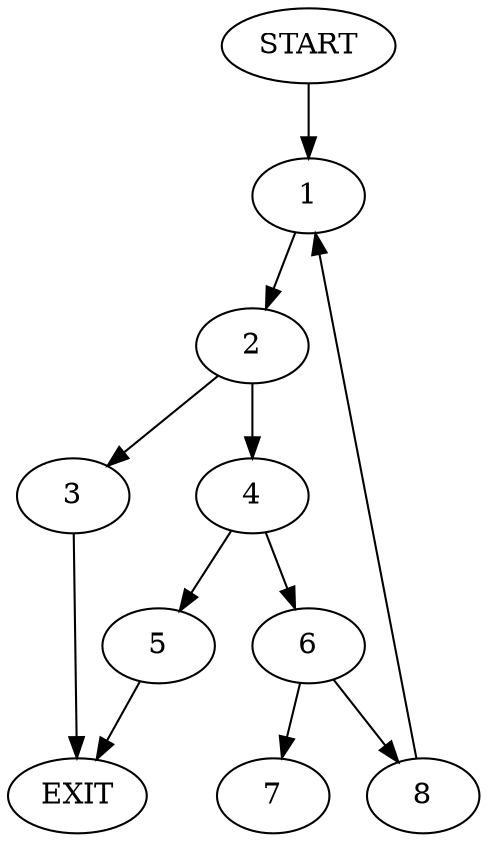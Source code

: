 digraph { 
0 [label="START"];
1;
2;
3;
4;
5;
6;
7;
8;
9[label="EXIT"];
0 -> 1;
1 -> 2;
2 -> 3;
2 -> 4;
3 -> 9;
4 -> 5;
4 -> 6;
5 -> 9;
6 -> 7;
6 -> 8;
8 -> 1;
}